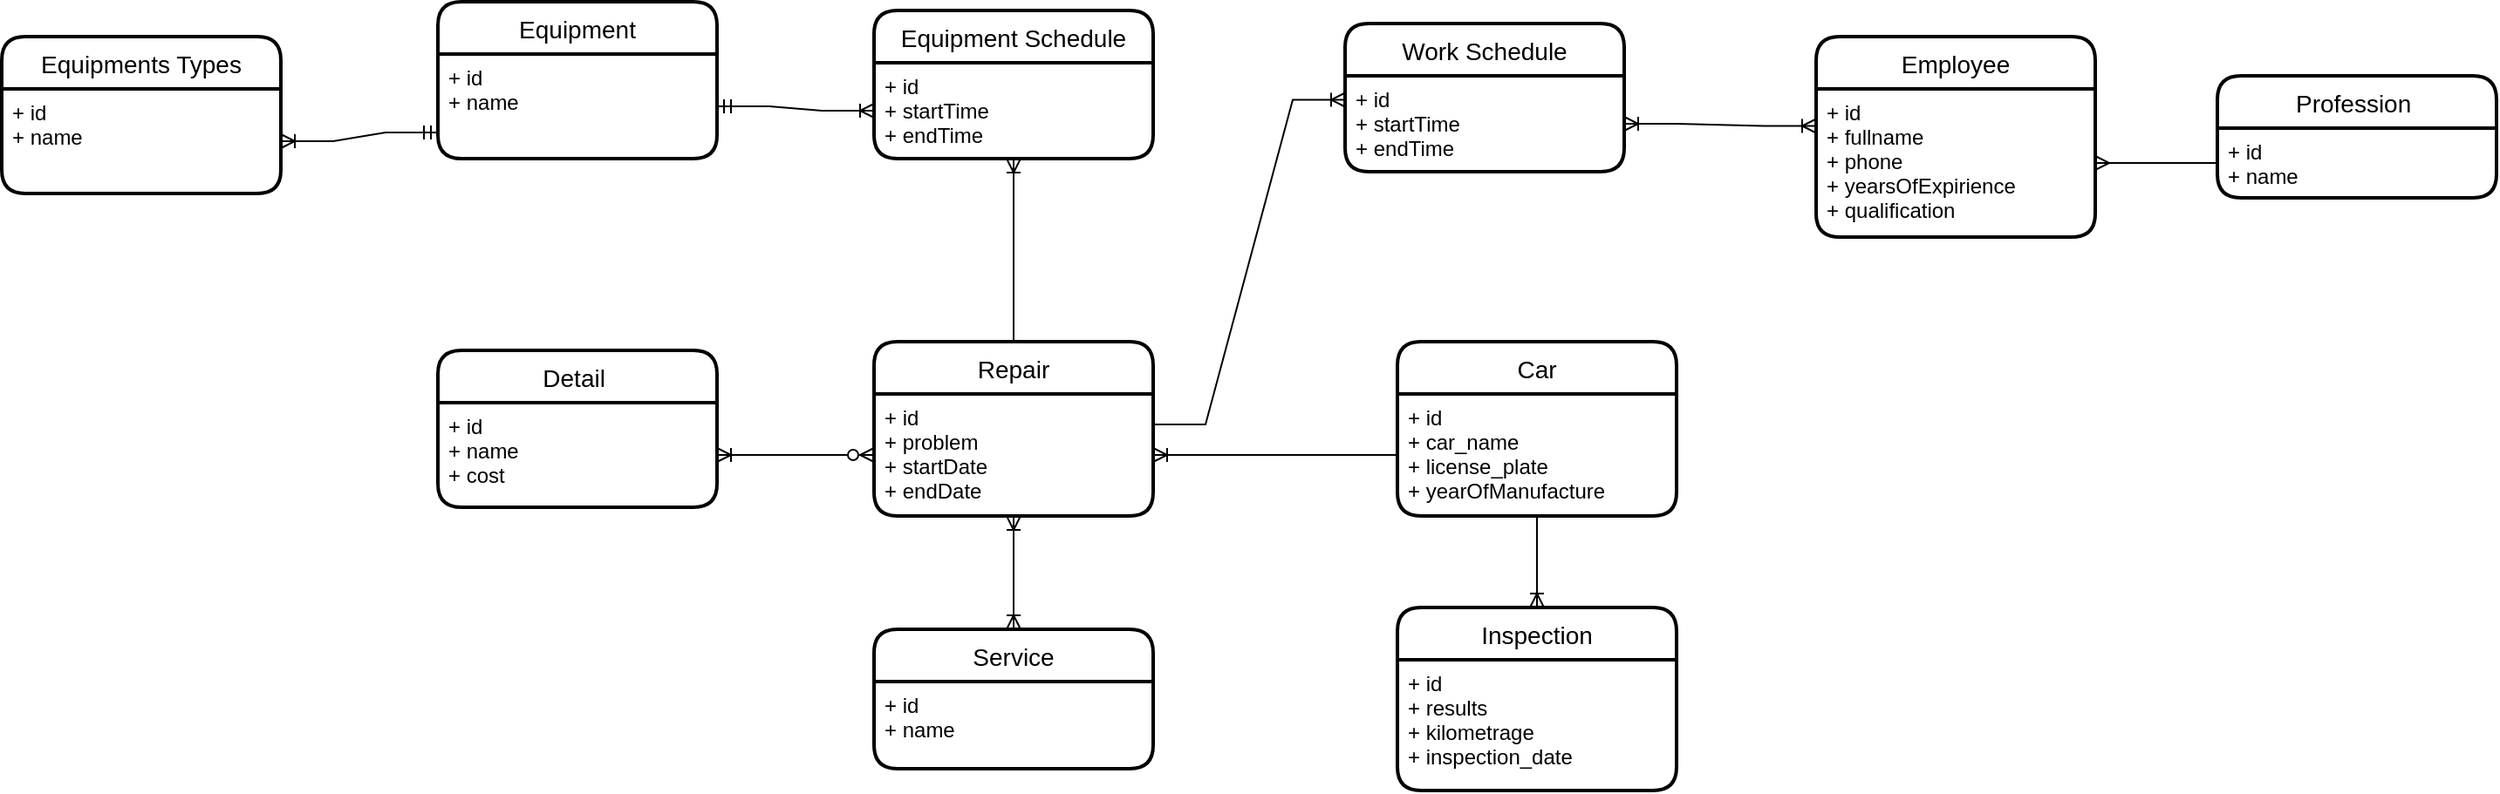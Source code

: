 <mxfile version="20.3.0" type="device"><diagram id="ayBnBy7p6NB-lrTceWzU" name="Page-1"><mxGraphModel dx="2307" dy="1424" grid="1" gridSize="10" guides="1" tooltips="1" connect="1" arrows="1" fold="1" page="1" pageScale="1" pageWidth="1300" pageHeight="1300" math="0" shadow="0"><root><mxCell id="0"/><mxCell id="1" parent="0"/><mxCell id="pqWdyBOoVnuy3CHt2ghs-1" value="Car" style="swimlane;childLayout=stackLayout;horizontal=1;startSize=30;horizontalStack=0;rounded=1;fontSize=14;fontStyle=0;strokeWidth=2;resizeParent=0;resizeLast=1;shadow=0;dashed=0;align=center;" parent="1" vertex="1"><mxGeometry x="880" y="345" width="160" height="100" as="geometry"/></mxCell><mxCell id="pqWdyBOoVnuy3CHt2ghs-2" value="+ id&#10;+ car_name&#10;+ license_plate&#10;+ yearOfManufacture" style="align=left;strokeColor=none;fillColor=none;spacingLeft=4;fontSize=12;verticalAlign=top;resizable=0;rotatable=0;part=1;" parent="pqWdyBOoVnuy3CHt2ghs-1" vertex="1"><mxGeometry y="30" width="160" height="70" as="geometry"/></mxCell><mxCell id="pqWdyBOoVnuy3CHt2ghs-3" value="Repair" style="swimlane;childLayout=stackLayout;horizontal=1;startSize=30;horizontalStack=0;rounded=1;fontSize=14;fontStyle=0;strokeWidth=2;resizeParent=0;resizeLast=1;shadow=0;dashed=0;align=center;" parent="1" vertex="1"><mxGeometry x="580" y="345" width="160" height="100" as="geometry"/></mxCell><mxCell id="pqWdyBOoVnuy3CHt2ghs-4" value="+ id&#10;+ problem&#10;+ startDate&#10;+ endDate" style="align=left;strokeColor=none;fillColor=none;spacingLeft=4;fontSize=12;verticalAlign=top;resizable=0;rotatable=0;part=1;" parent="pqWdyBOoVnuy3CHt2ghs-3" vertex="1"><mxGeometry y="30" width="160" height="70" as="geometry"/></mxCell><mxCell id="pqWdyBOoVnuy3CHt2ghs-8" value="Service" style="swimlane;childLayout=stackLayout;horizontal=1;startSize=30;horizontalStack=0;rounded=1;fontSize=14;fontStyle=0;strokeWidth=2;resizeParent=0;resizeLast=1;shadow=0;dashed=0;align=center;" parent="1" vertex="1"><mxGeometry x="580" y="510" width="160" height="80" as="geometry"><mxRectangle x="130" y="510" width="90" height="30" as="alternateBounds"/></mxGeometry></mxCell><mxCell id="pqWdyBOoVnuy3CHt2ghs-9" value="+ id&#10;+ name" style="align=left;strokeColor=none;fillColor=none;spacingLeft=4;fontSize=12;verticalAlign=top;resizable=0;rotatable=0;part=1;" parent="pqWdyBOoVnuy3CHt2ghs-8" vertex="1"><mxGeometry y="30" width="160" height="50" as="geometry"/></mxCell><mxCell id="pqWdyBOoVnuy3CHt2ghs-10" value="" style="edgeStyle=entityRelationEdgeStyle;fontSize=12;html=1;endArrow=ERoneToMany;rounded=0;exitX=0;exitY=0.5;exitDx=0;exitDy=0;entryX=1;entryY=0.5;entryDx=0;entryDy=0;" parent="1" source="pqWdyBOoVnuy3CHt2ghs-2" target="pqWdyBOoVnuy3CHt2ghs-4" edge="1"><mxGeometry width="100" height="100" relative="1" as="geometry"><mxPoint x="660" y="470" as="sourcePoint"/><mxPoint x="760" y="370" as="targetPoint"/></mxGeometry></mxCell><mxCell id="pqWdyBOoVnuy3CHt2ghs-11" value="" style="fontSize=12;html=1;endArrow=ERoneToMany;startArrow=ERoneToMany;rounded=0;exitX=0.5;exitY=1;exitDx=0;exitDy=0;entryX=0.5;entryY=0;entryDx=0;entryDy=0;endFill=0;startFill=0;" parent="1" source="pqWdyBOoVnuy3CHt2ghs-4" target="pqWdyBOoVnuy3CHt2ghs-8" edge="1"><mxGeometry width="100" height="100" relative="1" as="geometry"><mxPoint x="660" y="540" as="sourcePoint"/><mxPoint x="760" y="440" as="targetPoint"/></mxGeometry></mxCell><mxCell id="pqWdyBOoVnuy3CHt2ghs-13" value="Detail " style="swimlane;childLayout=stackLayout;horizontal=1;startSize=30;horizontalStack=0;rounded=1;fontSize=14;fontStyle=0;strokeWidth=2;resizeParent=0;resizeLast=1;shadow=0;dashed=0;align=center;" parent="1" vertex="1"><mxGeometry x="330" y="350" width="160" height="90" as="geometry"/></mxCell><mxCell id="pqWdyBOoVnuy3CHt2ghs-14" value="+ id&#10;+ name&#10;+ cost" style="align=left;strokeColor=none;fillColor=none;spacingLeft=4;fontSize=12;verticalAlign=top;resizable=0;rotatable=0;part=1;" parent="pqWdyBOoVnuy3CHt2ghs-13" vertex="1"><mxGeometry y="30" width="160" height="60" as="geometry"/></mxCell><mxCell id="pqWdyBOoVnuy3CHt2ghs-15" value="" style="edgeStyle=entityRelationEdgeStyle;fontSize=12;html=1;endArrow=ERoneToMany;startArrow=ERzeroToMany;rounded=0;entryX=1;entryY=0.5;entryDx=0;entryDy=0;exitX=0;exitY=0.5;exitDx=0;exitDy=0;" parent="1" source="pqWdyBOoVnuy3CHt2ghs-4" target="pqWdyBOoVnuy3CHt2ghs-14" edge="1"><mxGeometry width="100" height="100" relative="1" as="geometry"><mxPoint x="430" y="470" as="sourcePoint"/><mxPoint x="530" y="370" as="targetPoint"/></mxGeometry></mxCell><mxCell id="pqWdyBOoVnuy3CHt2ghs-16" value="Equipment" style="swimlane;childLayout=stackLayout;horizontal=1;startSize=30;horizontalStack=0;rounded=1;fontSize=14;fontStyle=0;strokeWidth=2;resizeParent=0;resizeLast=1;shadow=0;dashed=0;align=center;" parent="1" vertex="1"><mxGeometry x="330" y="150" width="160" height="90" as="geometry"/></mxCell><mxCell id="pqWdyBOoVnuy3CHt2ghs-17" value="+ id&#10;+ name&#10;" style="align=left;strokeColor=none;fillColor=none;spacingLeft=4;fontSize=12;verticalAlign=top;resizable=0;rotatable=0;part=1;" parent="pqWdyBOoVnuy3CHt2ghs-16" vertex="1"><mxGeometry y="30" width="160" height="60" as="geometry"/></mxCell><mxCell id="pqWdyBOoVnuy3CHt2ghs-18" value="Equipment Schedule" style="swimlane;childLayout=stackLayout;horizontal=1;startSize=30;horizontalStack=0;rounded=1;fontSize=14;fontStyle=0;strokeWidth=2;resizeParent=0;resizeLast=1;shadow=0;dashed=0;align=center;" parent="1" vertex="1"><mxGeometry x="580" y="155" width="160" height="85" as="geometry"/></mxCell><mxCell id="pqWdyBOoVnuy3CHt2ghs-19" value="+ id&#10;+ startTime&#10;+ endTime&#10;" style="align=left;strokeColor=none;fillColor=none;spacingLeft=4;fontSize=12;verticalAlign=top;resizable=0;rotatable=0;part=1;" parent="pqWdyBOoVnuy3CHt2ghs-18" vertex="1"><mxGeometry y="30" width="160" height="55" as="geometry"/></mxCell><mxCell id="pqWdyBOoVnuy3CHt2ghs-20" value="" style="edgeStyle=entityRelationEdgeStyle;fontSize=12;html=1;endArrow=ERoneToMany;startArrow=ERmandOne;rounded=0;entryX=0;entryY=0.5;entryDx=0;entryDy=0;endFill=0;" parent="1" source="pqWdyBOoVnuy3CHt2ghs-17" target="pqWdyBOoVnuy3CHt2ghs-19" edge="1"><mxGeometry width="100" height="100" relative="1" as="geometry"><mxPoint x="610" y="220" as="sourcePoint"/><mxPoint x="710" y="120" as="targetPoint"/></mxGeometry></mxCell><mxCell id="pqWdyBOoVnuy3CHt2ghs-21" value="" style="fontSize=12;html=1;endArrow=ERoneToMany;endFill=0;rounded=0;exitX=0.5;exitY=0;exitDx=0;exitDy=0;entryX=0.5;entryY=1;entryDx=0;entryDy=0;" parent="1" source="pqWdyBOoVnuy3CHt2ghs-3" target="pqWdyBOoVnuy3CHt2ghs-19" edge="1"><mxGeometry width="100" height="100" relative="1" as="geometry"><mxPoint x="610" y="220" as="sourcePoint"/><mxPoint x="710" y="120" as="targetPoint"/></mxGeometry></mxCell><mxCell id="pqWdyBOoVnuy3CHt2ghs-22" value="Work Schedule" style="swimlane;childLayout=stackLayout;horizontal=1;startSize=30;horizontalStack=0;rounded=1;fontSize=14;fontStyle=0;strokeWidth=2;resizeParent=0;resizeLast=1;shadow=0;dashed=0;align=center;" parent="1" vertex="1"><mxGeometry x="850" y="162.5" width="160" height="85" as="geometry"/></mxCell><mxCell id="pqWdyBOoVnuy3CHt2ghs-23" value="+ id&#10;+ startTime&#10;+ endTime" style="align=left;strokeColor=none;fillColor=none;spacingLeft=4;fontSize=12;verticalAlign=top;resizable=0;rotatable=0;part=1;" parent="pqWdyBOoVnuy3CHt2ghs-22" vertex="1"><mxGeometry y="30" width="160" height="55" as="geometry"/></mxCell><mxCell id="pqWdyBOoVnuy3CHt2ghs-24" value="" style="edgeStyle=entityRelationEdgeStyle;fontSize=12;html=1;endArrow=ERoneToMany;endFill=0;rounded=0;exitX=1;exitY=0.25;exitDx=0;exitDy=0;entryX=0;entryY=0.25;entryDx=0;entryDy=0;" parent="1" source="pqWdyBOoVnuy3CHt2ghs-4" target="pqWdyBOoVnuy3CHt2ghs-23" edge="1"><mxGeometry width="100" height="100" relative="1" as="geometry"><mxPoint x="930" y="260" as="sourcePoint"/><mxPoint x="1030" y="160" as="targetPoint"/></mxGeometry></mxCell><mxCell id="pqWdyBOoVnuy3CHt2ghs-25" value="Employee" style="swimlane;childLayout=stackLayout;horizontal=1;startSize=30;horizontalStack=0;rounded=1;fontSize=14;fontStyle=0;strokeWidth=2;resizeParent=0;resizeLast=1;shadow=0;dashed=0;align=center;" parent="1" vertex="1"><mxGeometry x="1120" y="170" width="160" height="115" as="geometry"/></mxCell><mxCell id="pqWdyBOoVnuy3CHt2ghs-26" value="+ id&#10;+ fullname&#10;+ phone&#10;+ yearsOfExpirience&#10;+ qualification" style="align=left;strokeColor=none;fillColor=none;spacingLeft=4;fontSize=12;verticalAlign=top;resizable=0;rotatable=0;part=1;" parent="pqWdyBOoVnuy3CHt2ghs-25" vertex="1"><mxGeometry y="30" width="160" height="85" as="geometry"/></mxCell><mxCell id="pqWdyBOoVnuy3CHt2ghs-28" value="Profession " style="swimlane;childLayout=stackLayout;horizontal=1;startSize=30;horizontalStack=0;rounded=1;fontSize=14;fontStyle=0;strokeWidth=2;resizeParent=0;resizeLast=1;shadow=0;dashed=0;align=center;" parent="1" vertex="1"><mxGeometry x="1350" y="192.5" width="160" height="70" as="geometry"/></mxCell><mxCell id="pqWdyBOoVnuy3CHt2ghs-29" value="+ id&#10;+ name&#10;" style="align=left;strokeColor=none;fillColor=none;spacingLeft=4;fontSize=12;verticalAlign=top;resizable=0;rotatable=0;part=1;" parent="pqWdyBOoVnuy3CHt2ghs-28" vertex="1"><mxGeometry y="30" width="160" height="40" as="geometry"/></mxCell><mxCell id="pqWdyBOoVnuy3CHt2ghs-30" value="" style="edgeStyle=entityRelationEdgeStyle;fontSize=12;html=1;endArrow=ERmany;rounded=0;exitX=0;exitY=0.5;exitDx=0;exitDy=0;entryX=1;entryY=0.5;entryDx=0;entryDy=0;" parent="1" source="pqWdyBOoVnuy3CHt2ghs-29" target="pqWdyBOoVnuy3CHt2ghs-26" edge="1"><mxGeometry width="100" height="100" relative="1" as="geometry"><mxPoint x="1410" y="150" as="sourcePoint"/><mxPoint x="1510" y="50" as="targetPoint"/></mxGeometry></mxCell><mxCell id="pqWdyBOoVnuy3CHt2ghs-31" value="" style="edgeStyle=entityRelationEdgeStyle;fontSize=12;html=1;endArrow=ERoneToMany;startArrow=ERoneToMany;rounded=0;exitX=0;exitY=0.25;exitDx=0;exitDy=0;entryX=1;entryY=0.5;entryDx=0;entryDy=0;endFill=0;startFill=0;" parent="1" source="pqWdyBOoVnuy3CHt2ghs-26" target="pqWdyBOoVnuy3CHt2ghs-23" edge="1"><mxGeometry width="100" height="100" relative="1" as="geometry"><mxPoint x="1200" y="220" as="sourcePoint"/><mxPoint x="1300" y="120" as="targetPoint"/></mxGeometry></mxCell><mxCell id="uIW2nA6dT_O2-9vcSAfs-1" value="Inspection" style="swimlane;childLayout=stackLayout;horizontal=1;startSize=30;horizontalStack=0;rounded=1;fontSize=14;fontStyle=0;strokeWidth=2;resizeParent=0;resizeLast=1;shadow=0;dashed=0;align=center;" parent="1" vertex="1"><mxGeometry x="880" y="497.5" width="160" height="105" as="geometry"/></mxCell><mxCell id="uIW2nA6dT_O2-9vcSAfs-2" value="+ id&#10;+ results&#10;+ kilometrage&#10;+ inspection_date" style="align=left;strokeColor=none;fillColor=none;spacingLeft=4;fontSize=12;verticalAlign=top;resizable=0;rotatable=0;part=1;" parent="uIW2nA6dT_O2-9vcSAfs-1" vertex="1"><mxGeometry y="30" width="160" height="75" as="geometry"/></mxCell><mxCell id="uIW2nA6dT_O2-9vcSAfs-3" value="" style="fontSize=12;html=1;endArrow=ERoneToMany;rounded=0;exitX=0.5;exitY=1;exitDx=0;exitDy=0;entryX=0.5;entryY=0;entryDx=0;entryDy=0;" parent="1" source="pqWdyBOoVnuy3CHt2ghs-2" target="uIW2nA6dT_O2-9vcSAfs-1" edge="1"><mxGeometry width="100" height="100" relative="1" as="geometry"><mxPoint x="1010" y="380" as="sourcePoint"/><mxPoint x="1110" y="280" as="targetPoint"/></mxGeometry></mxCell><mxCell id="6HbkBH5_BzloWTEcNPBB-1" value="Equipments Types" style="swimlane;childLayout=stackLayout;horizontal=1;startSize=30;horizontalStack=0;rounded=1;fontSize=14;fontStyle=0;strokeWidth=2;resizeParent=0;resizeLast=1;shadow=0;dashed=0;align=center;" vertex="1" parent="1"><mxGeometry x="80" y="170" width="160" height="90" as="geometry"/></mxCell><mxCell id="6HbkBH5_BzloWTEcNPBB-2" value="+ id&#10;+ name&#10;" style="align=left;strokeColor=none;fillColor=none;spacingLeft=4;fontSize=12;verticalAlign=top;resizable=0;rotatable=0;part=1;" vertex="1" parent="6HbkBH5_BzloWTEcNPBB-1"><mxGeometry y="30" width="160" height="60" as="geometry"/></mxCell><mxCell id="6HbkBH5_BzloWTEcNPBB-3" value="" style="edgeStyle=entityRelationEdgeStyle;fontSize=12;html=1;endArrow=ERoneToMany;startArrow=ERmandOne;rounded=0;entryX=1;entryY=0.5;entryDx=0;entryDy=0;endFill=0;exitX=0;exitY=0.75;exitDx=0;exitDy=0;" edge="1" parent="1" source="pqWdyBOoVnuy3CHt2ghs-17" target="6HbkBH5_BzloWTEcNPBB-2"><mxGeometry width="100" height="100" relative="1" as="geometry"><mxPoint x="460" y="220" as="sourcePoint"/><mxPoint x="590" y="222.5" as="targetPoint"/></mxGeometry></mxCell></root></mxGraphModel></diagram></mxfile>